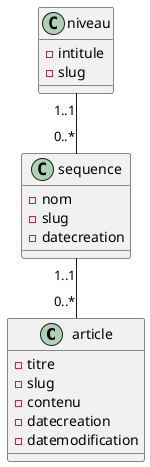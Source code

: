 @startuml
'https://plantuml.com/class-diagram
class article{
-titre
-slug
-contenu
-datecreation
-datemodification
}

class niveau{
-intitule
-slug
}

class sequence{
-nom
-slug
-datecreation
}

niveau"1..1"--"0..*"sequence
sequence"1..1"--"0..*"article

@enduml